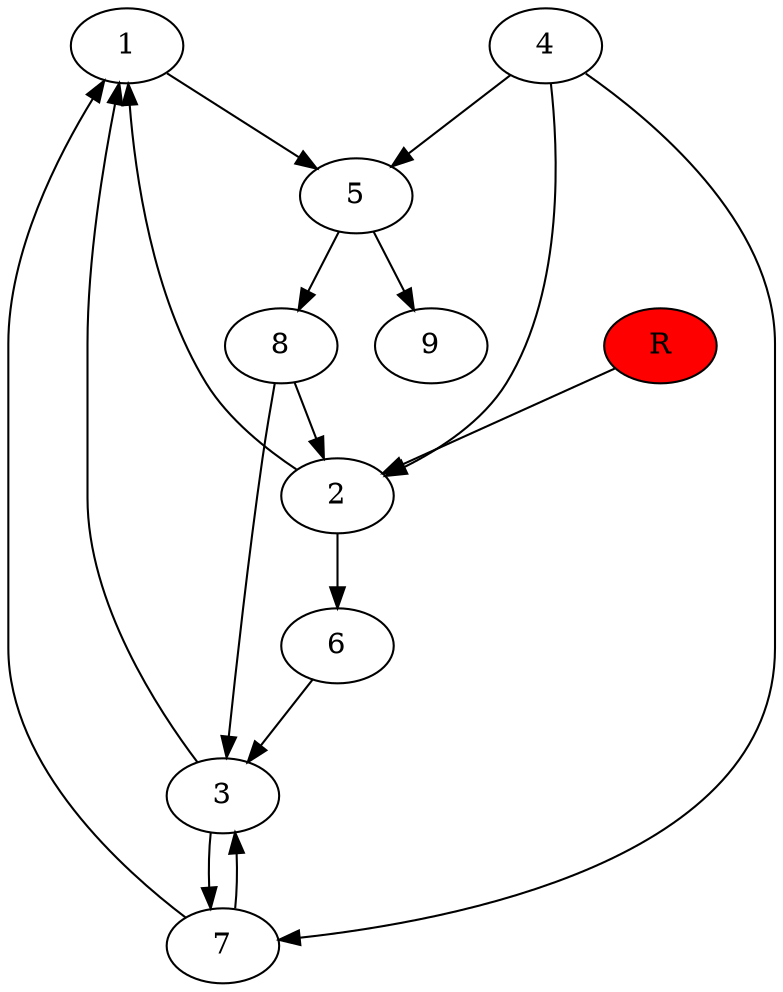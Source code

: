 digraph prb1886 {
	1
	2
	3
	4
	5
	6
	7
	8
	R [fillcolor="#ff0000" style=filled]
	1 -> 5
	2 -> 1
	2 -> 6
	3 -> 1
	3 -> 7
	4 -> 2
	4 -> 5
	4 -> 7
	5 -> 8
	5 -> 9
	6 -> 3
	7 -> 1
	7 -> 3
	8 -> 2
	8 -> 3
	R -> 2
}
